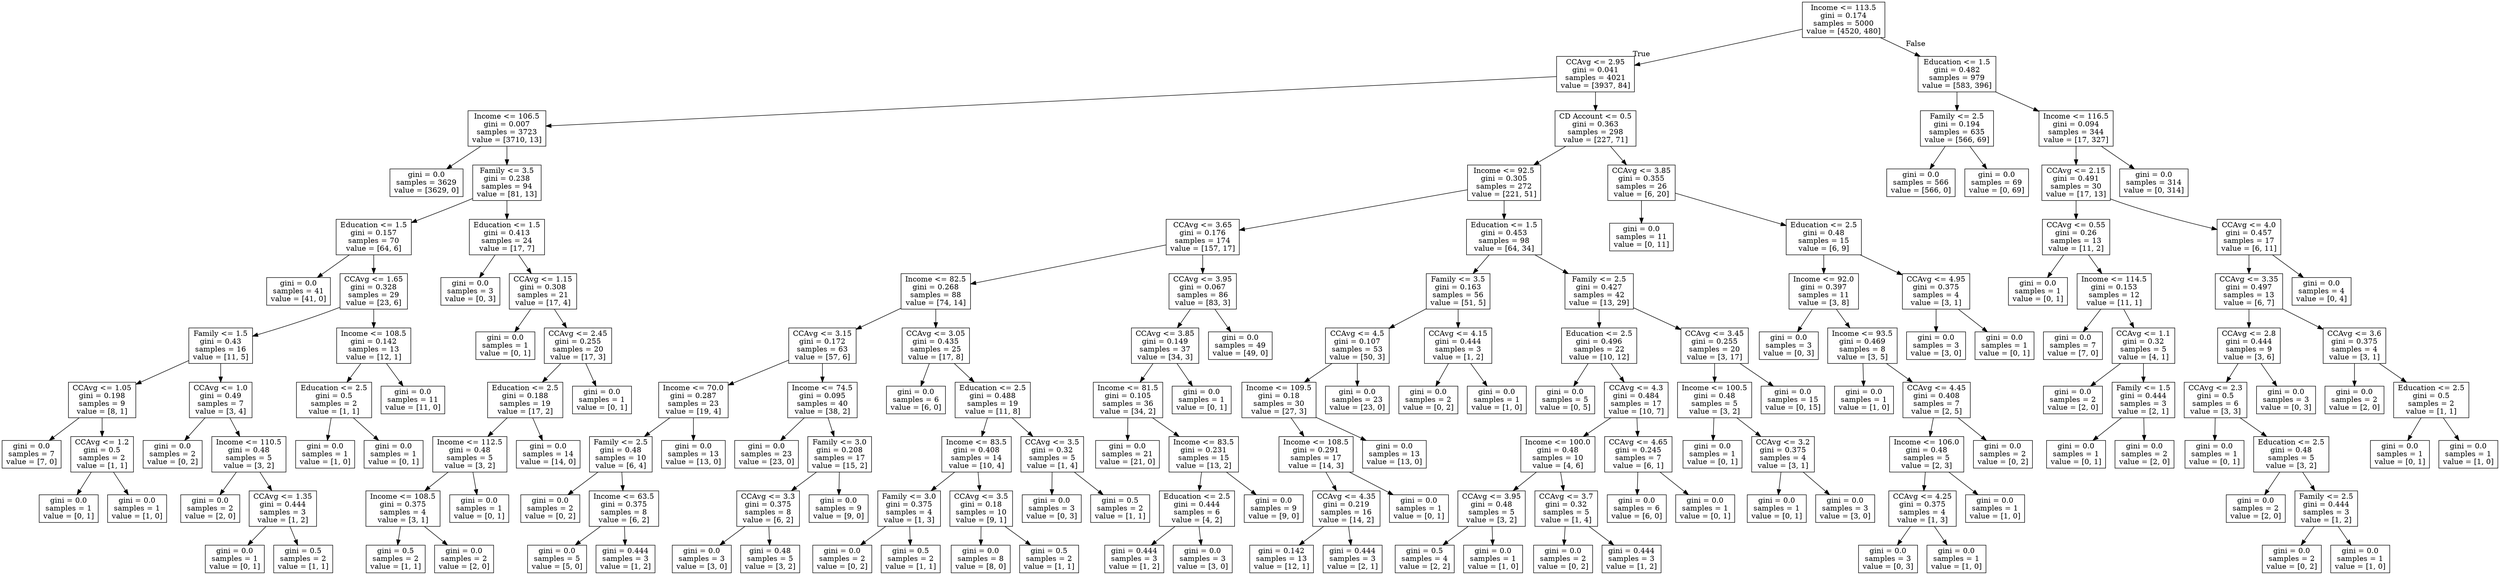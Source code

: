 digraph Tree {
node [shape=box] ;
0 [label="Income <= 113.5\ngini = 0.174\nsamples = 5000\nvalue = [4520, 480]"] ;
1 [label="CCAvg <= 2.95\ngini = 0.041\nsamples = 4021\nvalue = [3937, 84]"] ;
0 -> 1 [labeldistance=2.5, labelangle=45, headlabel="True"] ;
2 [label="Income <= 106.5\ngini = 0.007\nsamples = 3723\nvalue = [3710, 13]"] ;
1 -> 2 ;
3 [label="gini = 0.0\nsamples = 3629\nvalue = [3629, 0]"] ;
2 -> 3 ;
4 [label="Family <= 3.5\ngini = 0.238\nsamples = 94\nvalue = [81, 13]"] ;
2 -> 4 ;
5 [label="Education <= 1.5\ngini = 0.157\nsamples = 70\nvalue = [64, 6]"] ;
4 -> 5 ;
6 [label="gini = 0.0\nsamples = 41\nvalue = [41, 0]"] ;
5 -> 6 ;
7 [label="CCAvg <= 1.65\ngini = 0.328\nsamples = 29\nvalue = [23, 6]"] ;
5 -> 7 ;
8 [label="Family <= 1.5\ngini = 0.43\nsamples = 16\nvalue = [11, 5]"] ;
7 -> 8 ;
9 [label="CCAvg <= 1.05\ngini = 0.198\nsamples = 9\nvalue = [8, 1]"] ;
8 -> 9 ;
10 [label="gini = 0.0\nsamples = 7\nvalue = [7, 0]"] ;
9 -> 10 ;
11 [label="CCAvg <= 1.2\ngini = 0.5\nsamples = 2\nvalue = [1, 1]"] ;
9 -> 11 ;
12 [label="gini = 0.0\nsamples = 1\nvalue = [0, 1]"] ;
11 -> 12 ;
13 [label="gini = 0.0\nsamples = 1\nvalue = [1, 0]"] ;
11 -> 13 ;
14 [label="CCAvg <= 1.0\ngini = 0.49\nsamples = 7\nvalue = [3, 4]"] ;
8 -> 14 ;
15 [label="gini = 0.0\nsamples = 2\nvalue = [0, 2]"] ;
14 -> 15 ;
16 [label="Income <= 110.5\ngini = 0.48\nsamples = 5\nvalue = [3, 2]"] ;
14 -> 16 ;
17 [label="gini = 0.0\nsamples = 2\nvalue = [2, 0]"] ;
16 -> 17 ;
18 [label="CCAvg <= 1.35\ngini = 0.444\nsamples = 3\nvalue = [1, 2]"] ;
16 -> 18 ;
19 [label="gini = 0.0\nsamples = 1\nvalue = [0, 1]"] ;
18 -> 19 ;
20 [label="gini = 0.5\nsamples = 2\nvalue = [1, 1]"] ;
18 -> 20 ;
21 [label="Income <= 108.5\ngini = 0.142\nsamples = 13\nvalue = [12, 1]"] ;
7 -> 21 ;
22 [label="Education <= 2.5\ngini = 0.5\nsamples = 2\nvalue = [1, 1]"] ;
21 -> 22 ;
23 [label="gini = 0.0\nsamples = 1\nvalue = [1, 0]"] ;
22 -> 23 ;
24 [label="gini = 0.0\nsamples = 1\nvalue = [0, 1]"] ;
22 -> 24 ;
25 [label="gini = 0.0\nsamples = 11\nvalue = [11, 0]"] ;
21 -> 25 ;
26 [label="Education <= 1.5\ngini = 0.413\nsamples = 24\nvalue = [17, 7]"] ;
4 -> 26 ;
27 [label="gini = 0.0\nsamples = 3\nvalue = [0, 3]"] ;
26 -> 27 ;
28 [label="CCAvg <= 1.15\ngini = 0.308\nsamples = 21\nvalue = [17, 4]"] ;
26 -> 28 ;
29 [label="gini = 0.0\nsamples = 1\nvalue = [0, 1]"] ;
28 -> 29 ;
30 [label="CCAvg <= 2.45\ngini = 0.255\nsamples = 20\nvalue = [17, 3]"] ;
28 -> 30 ;
31 [label="Education <= 2.5\ngini = 0.188\nsamples = 19\nvalue = [17, 2]"] ;
30 -> 31 ;
32 [label="Income <= 112.5\ngini = 0.48\nsamples = 5\nvalue = [3, 2]"] ;
31 -> 32 ;
33 [label="Income <= 108.5\ngini = 0.375\nsamples = 4\nvalue = [3, 1]"] ;
32 -> 33 ;
34 [label="gini = 0.5\nsamples = 2\nvalue = [1, 1]"] ;
33 -> 34 ;
35 [label="gini = 0.0\nsamples = 2\nvalue = [2, 0]"] ;
33 -> 35 ;
36 [label="gini = 0.0\nsamples = 1\nvalue = [0, 1]"] ;
32 -> 36 ;
37 [label="gini = 0.0\nsamples = 14\nvalue = [14, 0]"] ;
31 -> 37 ;
38 [label="gini = 0.0\nsamples = 1\nvalue = [0, 1]"] ;
30 -> 38 ;
39 [label="CD Account <= 0.5\ngini = 0.363\nsamples = 298\nvalue = [227, 71]"] ;
1 -> 39 ;
40 [label="Income <= 92.5\ngini = 0.305\nsamples = 272\nvalue = [221, 51]"] ;
39 -> 40 ;
41 [label="CCAvg <= 3.65\ngini = 0.176\nsamples = 174\nvalue = [157, 17]"] ;
40 -> 41 ;
42 [label="Income <= 82.5\ngini = 0.268\nsamples = 88\nvalue = [74, 14]"] ;
41 -> 42 ;
43 [label="CCAvg <= 3.15\ngini = 0.172\nsamples = 63\nvalue = [57, 6]"] ;
42 -> 43 ;
44 [label="Income <= 70.0\ngini = 0.287\nsamples = 23\nvalue = [19, 4]"] ;
43 -> 44 ;
45 [label="Family <= 2.5\ngini = 0.48\nsamples = 10\nvalue = [6, 4]"] ;
44 -> 45 ;
46 [label="gini = 0.0\nsamples = 2\nvalue = [0, 2]"] ;
45 -> 46 ;
47 [label="Income <= 63.5\ngini = 0.375\nsamples = 8\nvalue = [6, 2]"] ;
45 -> 47 ;
48 [label="gini = 0.0\nsamples = 5\nvalue = [5, 0]"] ;
47 -> 48 ;
49 [label="gini = 0.444\nsamples = 3\nvalue = [1, 2]"] ;
47 -> 49 ;
50 [label="gini = 0.0\nsamples = 13\nvalue = [13, 0]"] ;
44 -> 50 ;
51 [label="Income <= 74.5\ngini = 0.095\nsamples = 40\nvalue = [38, 2]"] ;
43 -> 51 ;
52 [label="gini = 0.0\nsamples = 23\nvalue = [23, 0]"] ;
51 -> 52 ;
53 [label="Family <= 3.0\ngini = 0.208\nsamples = 17\nvalue = [15, 2]"] ;
51 -> 53 ;
54 [label="CCAvg <= 3.3\ngini = 0.375\nsamples = 8\nvalue = [6, 2]"] ;
53 -> 54 ;
55 [label="gini = 0.0\nsamples = 3\nvalue = [3, 0]"] ;
54 -> 55 ;
56 [label="gini = 0.48\nsamples = 5\nvalue = [3, 2]"] ;
54 -> 56 ;
57 [label="gini = 0.0\nsamples = 9\nvalue = [9, 0]"] ;
53 -> 57 ;
58 [label="CCAvg <= 3.05\ngini = 0.435\nsamples = 25\nvalue = [17, 8]"] ;
42 -> 58 ;
59 [label="gini = 0.0\nsamples = 6\nvalue = [6, 0]"] ;
58 -> 59 ;
60 [label="Education <= 2.5\ngini = 0.488\nsamples = 19\nvalue = [11, 8]"] ;
58 -> 60 ;
61 [label="Income <= 83.5\ngini = 0.408\nsamples = 14\nvalue = [10, 4]"] ;
60 -> 61 ;
62 [label="Family <= 3.0\ngini = 0.375\nsamples = 4\nvalue = [1, 3]"] ;
61 -> 62 ;
63 [label="gini = 0.0\nsamples = 2\nvalue = [0, 2]"] ;
62 -> 63 ;
64 [label="gini = 0.5\nsamples = 2\nvalue = [1, 1]"] ;
62 -> 64 ;
65 [label="CCAvg <= 3.5\ngini = 0.18\nsamples = 10\nvalue = [9, 1]"] ;
61 -> 65 ;
66 [label="gini = 0.0\nsamples = 8\nvalue = [8, 0]"] ;
65 -> 66 ;
67 [label="gini = 0.5\nsamples = 2\nvalue = [1, 1]"] ;
65 -> 67 ;
68 [label="CCAvg <= 3.5\ngini = 0.32\nsamples = 5\nvalue = [1, 4]"] ;
60 -> 68 ;
69 [label="gini = 0.0\nsamples = 3\nvalue = [0, 3]"] ;
68 -> 69 ;
70 [label="gini = 0.5\nsamples = 2\nvalue = [1, 1]"] ;
68 -> 70 ;
71 [label="CCAvg <= 3.95\ngini = 0.067\nsamples = 86\nvalue = [83, 3]"] ;
41 -> 71 ;
72 [label="CCAvg <= 3.85\ngini = 0.149\nsamples = 37\nvalue = [34, 3]"] ;
71 -> 72 ;
73 [label="Income <= 81.5\ngini = 0.105\nsamples = 36\nvalue = [34, 2]"] ;
72 -> 73 ;
74 [label="gini = 0.0\nsamples = 21\nvalue = [21, 0]"] ;
73 -> 74 ;
75 [label="Income <= 83.5\ngini = 0.231\nsamples = 15\nvalue = [13, 2]"] ;
73 -> 75 ;
76 [label="Education <= 2.5\ngini = 0.444\nsamples = 6\nvalue = [4, 2]"] ;
75 -> 76 ;
77 [label="gini = 0.444\nsamples = 3\nvalue = [1, 2]"] ;
76 -> 77 ;
78 [label="gini = 0.0\nsamples = 3\nvalue = [3, 0]"] ;
76 -> 78 ;
79 [label="gini = 0.0\nsamples = 9\nvalue = [9, 0]"] ;
75 -> 79 ;
80 [label="gini = 0.0\nsamples = 1\nvalue = [0, 1]"] ;
72 -> 80 ;
81 [label="gini = 0.0\nsamples = 49\nvalue = [49, 0]"] ;
71 -> 81 ;
82 [label="Education <= 1.5\ngini = 0.453\nsamples = 98\nvalue = [64, 34]"] ;
40 -> 82 ;
83 [label="Family <= 3.5\ngini = 0.163\nsamples = 56\nvalue = [51, 5]"] ;
82 -> 83 ;
84 [label="CCAvg <= 4.5\ngini = 0.107\nsamples = 53\nvalue = [50, 3]"] ;
83 -> 84 ;
85 [label="Income <= 109.5\ngini = 0.18\nsamples = 30\nvalue = [27, 3]"] ;
84 -> 85 ;
86 [label="Income <= 108.5\ngini = 0.291\nsamples = 17\nvalue = [14, 3]"] ;
85 -> 86 ;
87 [label="CCAvg <= 4.35\ngini = 0.219\nsamples = 16\nvalue = [14, 2]"] ;
86 -> 87 ;
88 [label="gini = 0.142\nsamples = 13\nvalue = [12, 1]"] ;
87 -> 88 ;
89 [label="gini = 0.444\nsamples = 3\nvalue = [2, 1]"] ;
87 -> 89 ;
90 [label="gini = 0.0\nsamples = 1\nvalue = [0, 1]"] ;
86 -> 90 ;
91 [label="gini = 0.0\nsamples = 13\nvalue = [13, 0]"] ;
85 -> 91 ;
92 [label="gini = 0.0\nsamples = 23\nvalue = [23, 0]"] ;
84 -> 92 ;
93 [label="CCAvg <= 4.15\ngini = 0.444\nsamples = 3\nvalue = [1, 2]"] ;
83 -> 93 ;
94 [label="gini = 0.0\nsamples = 2\nvalue = [0, 2]"] ;
93 -> 94 ;
95 [label="gini = 0.0\nsamples = 1\nvalue = [1, 0]"] ;
93 -> 95 ;
96 [label="Family <= 2.5\ngini = 0.427\nsamples = 42\nvalue = [13, 29]"] ;
82 -> 96 ;
97 [label="Education <= 2.5\ngini = 0.496\nsamples = 22\nvalue = [10, 12]"] ;
96 -> 97 ;
98 [label="gini = 0.0\nsamples = 5\nvalue = [0, 5]"] ;
97 -> 98 ;
99 [label="CCAvg <= 4.3\ngini = 0.484\nsamples = 17\nvalue = [10, 7]"] ;
97 -> 99 ;
100 [label="Income <= 100.0\ngini = 0.48\nsamples = 10\nvalue = [4, 6]"] ;
99 -> 100 ;
101 [label="CCAvg <= 3.95\ngini = 0.48\nsamples = 5\nvalue = [3, 2]"] ;
100 -> 101 ;
102 [label="gini = 0.5\nsamples = 4\nvalue = [2, 2]"] ;
101 -> 102 ;
103 [label="gini = 0.0\nsamples = 1\nvalue = [1, 0]"] ;
101 -> 103 ;
104 [label="CCAvg <= 3.7\ngini = 0.32\nsamples = 5\nvalue = [1, 4]"] ;
100 -> 104 ;
105 [label="gini = 0.0\nsamples = 2\nvalue = [0, 2]"] ;
104 -> 105 ;
106 [label="gini = 0.444\nsamples = 3\nvalue = [1, 2]"] ;
104 -> 106 ;
107 [label="CCAvg <= 4.65\ngini = 0.245\nsamples = 7\nvalue = [6, 1]"] ;
99 -> 107 ;
108 [label="gini = 0.0\nsamples = 6\nvalue = [6, 0]"] ;
107 -> 108 ;
109 [label="gini = 0.0\nsamples = 1\nvalue = [0, 1]"] ;
107 -> 109 ;
110 [label="CCAvg <= 3.45\ngini = 0.255\nsamples = 20\nvalue = [3, 17]"] ;
96 -> 110 ;
111 [label="Income <= 100.5\ngini = 0.48\nsamples = 5\nvalue = [3, 2]"] ;
110 -> 111 ;
112 [label="gini = 0.0\nsamples = 1\nvalue = [0, 1]"] ;
111 -> 112 ;
113 [label="CCAvg <= 3.2\ngini = 0.375\nsamples = 4\nvalue = [3, 1]"] ;
111 -> 113 ;
114 [label="gini = 0.0\nsamples = 1\nvalue = [0, 1]"] ;
113 -> 114 ;
115 [label="gini = 0.0\nsamples = 3\nvalue = [3, 0]"] ;
113 -> 115 ;
116 [label="gini = 0.0\nsamples = 15\nvalue = [0, 15]"] ;
110 -> 116 ;
117 [label="CCAvg <= 3.85\ngini = 0.355\nsamples = 26\nvalue = [6, 20]"] ;
39 -> 117 ;
118 [label="gini = 0.0\nsamples = 11\nvalue = [0, 11]"] ;
117 -> 118 ;
119 [label="Education <= 2.5\ngini = 0.48\nsamples = 15\nvalue = [6, 9]"] ;
117 -> 119 ;
120 [label="Income <= 92.0\ngini = 0.397\nsamples = 11\nvalue = [3, 8]"] ;
119 -> 120 ;
121 [label="gini = 0.0\nsamples = 3\nvalue = [0, 3]"] ;
120 -> 121 ;
122 [label="Income <= 93.5\ngini = 0.469\nsamples = 8\nvalue = [3, 5]"] ;
120 -> 122 ;
123 [label="gini = 0.0\nsamples = 1\nvalue = [1, 0]"] ;
122 -> 123 ;
124 [label="CCAvg <= 4.45\ngini = 0.408\nsamples = 7\nvalue = [2, 5]"] ;
122 -> 124 ;
125 [label="Income <= 106.0\ngini = 0.48\nsamples = 5\nvalue = [2, 3]"] ;
124 -> 125 ;
126 [label="CCAvg <= 4.25\ngini = 0.375\nsamples = 4\nvalue = [1, 3]"] ;
125 -> 126 ;
127 [label="gini = 0.0\nsamples = 3\nvalue = [0, 3]"] ;
126 -> 127 ;
128 [label="gini = 0.0\nsamples = 1\nvalue = [1, 0]"] ;
126 -> 128 ;
129 [label="gini = 0.0\nsamples = 1\nvalue = [1, 0]"] ;
125 -> 129 ;
130 [label="gini = 0.0\nsamples = 2\nvalue = [0, 2]"] ;
124 -> 130 ;
131 [label="CCAvg <= 4.95\ngini = 0.375\nsamples = 4\nvalue = [3, 1]"] ;
119 -> 131 ;
132 [label="gini = 0.0\nsamples = 3\nvalue = [3, 0]"] ;
131 -> 132 ;
133 [label="gini = 0.0\nsamples = 1\nvalue = [0, 1]"] ;
131 -> 133 ;
134 [label="Education <= 1.5\ngini = 0.482\nsamples = 979\nvalue = [583, 396]"] ;
0 -> 134 [labeldistance=2.5, labelangle=-45, headlabel="False"] ;
135 [label="Family <= 2.5\ngini = 0.194\nsamples = 635\nvalue = [566, 69]"] ;
134 -> 135 ;
136 [label="gini = 0.0\nsamples = 566\nvalue = [566, 0]"] ;
135 -> 136 ;
137 [label="gini = 0.0\nsamples = 69\nvalue = [0, 69]"] ;
135 -> 137 ;
138 [label="Income <= 116.5\ngini = 0.094\nsamples = 344\nvalue = [17, 327]"] ;
134 -> 138 ;
139 [label="CCAvg <= 2.15\ngini = 0.491\nsamples = 30\nvalue = [17, 13]"] ;
138 -> 139 ;
140 [label="CCAvg <= 0.55\ngini = 0.26\nsamples = 13\nvalue = [11, 2]"] ;
139 -> 140 ;
141 [label="gini = 0.0\nsamples = 1\nvalue = [0, 1]"] ;
140 -> 141 ;
142 [label="Income <= 114.5\ngini = 0.153\nsamples = 12\nvalue = [11, 1]"] ;
140 -> 142 ;
143 [label="gini = 0.0\nsamples = 7\nvalue = [7, 0]"] ;
142 -> 143 ;
144 [label="CCAvg <= 1.1\ngini = 0.32\nsamples = 5\nvalue = [4, 1]"] ;
142 -> 144 ;
145 [label="gini = 0.0\nsamples = 2\nvalue = [2, 0]"] ;
144 -> 145 ;
146 [label="Family <= 1.5\ngini = 0.444\nsamples = 3\nvalue = [2, 1]"] ;
144 -> 146 ;
147 [label="gini = 0.0\nsamples = 1\nvalue = [0, 1]"] ;
146 -> 147 ;
148 [label="gini = 0.0\nsamples = 2\nvalue = [2, 0]"] ;
146 -> 148 ;
149 [label="CCAvg <= 4.0\ngini = 0.457\nsamples = 17\nvalue = [6, 11]"] ;
139 -> 149 ;
150 [label="CCAvg <= 3.35\ngini = 0.497\nsamples = 13\nvalue = [6, 7]"] ;
149 -> 150 ;
151 [label="CCAvg <= 2.8\ngini = 0.444\nsamples = 9\nvalue = [3, 6]"] ;
150 -> 151 ;
152 [label="CCAvg <= 2.3\ngini = 0.5\nsamples = 6\nvalue = [3, 3]"] ;
151 -> 152 ;
153 [label="gini = 0.0\nsamples = 1\nvalue = [0, 1]"] ;
152 -> 153 ;
154 [label="Education <= 2.5\ngini = 0.48\nsamples = 5\nvalue = [3, 2]"] ;
152 -> 154 ;
155 [label="gini = 0.0\nsamples = 2\nvalue = [2, 0]"] ;
154 -> 155 ;
156 [label="Family <= 2.5\ngini = 0.444\nsamples = 3\nvalue = [1, 2]"] ;
154 -> 156 ;
157 [label="gini = 0.0\nsamples = 2\nvalue = [0, 2]"] ;
156 -> 157 ;
158 [label="gini = 0.0\nsamples = 1\nvalue = [1, 0]"] ;
156 -> 158 ;
159 [label="gini = 0.0\nsamples = 3\nvalue = [0, 3]"] ;
151 -> 159 ;
160 [label="CCAvg <= 3.6\ngini = 0.375\nsamples = 4\nvalue = [3, 1]"] ;
150 -> 160 ;
161 [label="gini = 0.0\nsamples = 2\nvalue = [2, 0]"] ;
160 -> 161 ;
162 [label="Education <= 2.5\ngini = 0.5\nsamples = 2\nvalue = [1, 1]"] ;
160 -> 162 ;
163 [label="gini = 0.0\nsamples = 1\nvalue = [0, 1]"] ;
162 -> 163 ;
164 [label="gini = 0.0\nsamples = 1\nvalue = [1, 0]"] ;
162 -> 164 ;
165 [label="gini = 0.0\nsamples = 4\nvalue = [0, 4]"] ;
149 -> 165 ;
166 [label="gini = 0.0\nsamples = 314\nvalue = [0, 314]"] ;
138 -> 166 ;
}